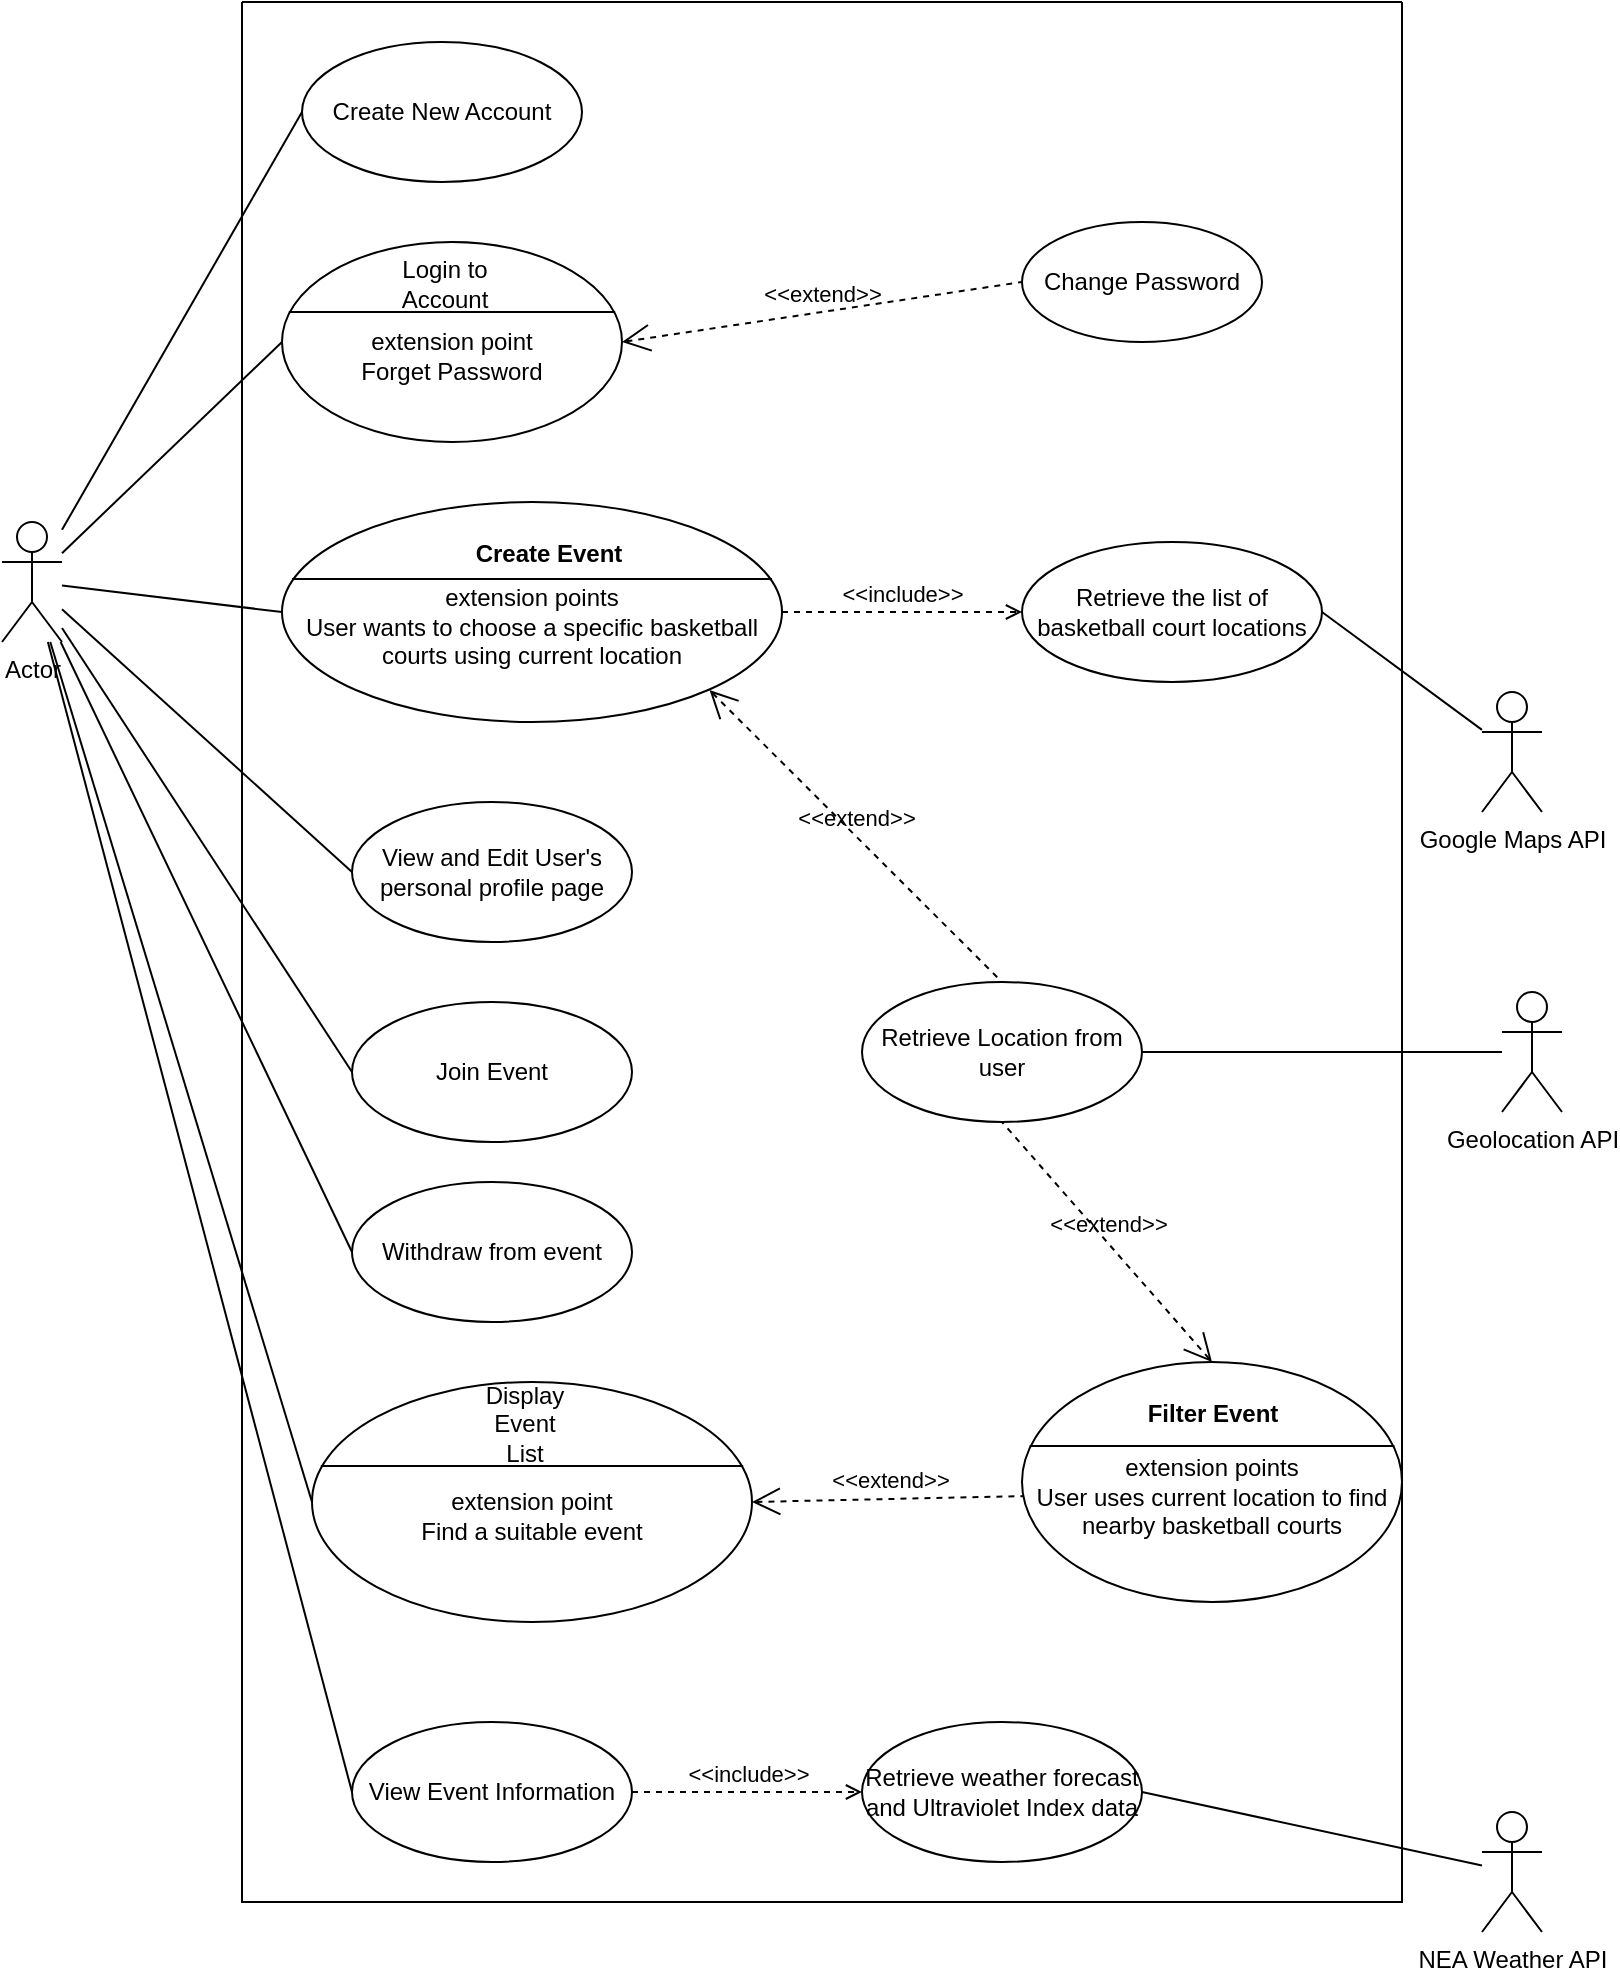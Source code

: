 <mxfile version="24.7.12">
  <diagram name="Page-1" id="Tv5fHizMDX_LoWI_HVtL">
    <mxGraphModel dx="1046" dy="1828" grid="1" gridSize="10" guides="1" tooltips="1" connect="1" arrows="1" fold="1" page="1" pageScale="1" pageWidth="850" pageHeight="1100" math="0" shadow="0">
      <root>
        <mxCell id="0" />
        <mxCell id="1" parent="0" />
        <mxCell id="2qr27qubsBFa9_mdYsr5-1" value="Actor" style="shape=umlActor;verticalLabelPosition=bottom;verticalAlign=top;html=1;outlineConnect=0;" vertex="1" parent="1">
          <mxGeometry x="40" y="200" width="30" height="60" as="geometry" />
        </mxCell>
        <mxCell id="2qr27qubsBFa9_mdYsr5-2" value="" style="swimlane;startSize=0;" vertex="1" parent="1">
          <mxGeometry x="160" y="-60" width="580" height="950" as="geometry" />
        </mxCell>
        <mxCell id="2qr27qubsBFa9_mdYsr5-11" value="Create New Account" style="ellipse;whiteSpace=wrap;html=1;" vertex="1" parent="2qr27qubsBFa9_mdYsr5-2">
          <mxGeometry x="30" y="20" width="140" height="70" as="geometry" />
        </mxCell>
        <mxCell id="2qr27qubsBFa9_mdYsr5-12" value="View and Edit User&#39;s personal profile page" style="ellipse;whiteSpace=wrap;html=1;" vertex="1" parent="2qr27qubsBFa9_mdYsr5-2">
          <mxGeometry x="55" y="400" width="140" height="70" as="geometry" />
        </mxCell>
        <mxCell id="2qr27qubsBFa9_mdYsr5-13" value="Withdraw from event" style="ellipse;whiteSpace=wrap;html=1;" vertex="1" parent="2qr27qubsBFa9_mdYsr5-2">
          <mxGeometry x="55" y="590" width="140" height="70" as="geometry" />
        </mxCell>
        <mxCell id="2qr27qubsBFa9_mdYsr5-20" value="&lt;br&gt;extension point&lt;br&gt;&lt;div&gt;Forget Password&lt;/div&gt;" style="html=1;shape=mxgraph.sysml.useCaseExtPt;whiteSpace=wrap;align=center;" vertex="1" parent="2qr27qubsBFa9_mdYsr5-2">
          <mxGeometry x="20" y="120" width="170" height="100" as="geometry" />
        </mxCell>
        <mxCell id="2qr27qubsBFa9_mdYsr5-21" value="&lt;span style=&quot;font-weight: 400; text-wrap: wrap;&quot;&gt;Login to Account&lt;/span&gt;" style="resizable=0;html=1;verticalAlign=middle;align=center;labelBackgroundColor=none;fontStyle=1;" connectable="0" vertex="1" parent="2qr27qubsBFa9_mdYsr5-20">
          <mxGeometry x="85" y="21.25" as="geometry">
            <mxPoint x="-4" y="-1" as="offset" />
          </mxGeometry>
        </mxCell>
        <mxCell id="2qr27qubsBFa9_mdYsr5-15" value="Join Event" style="ellipse;whiteSpace=wrap;html=1;" vertex="1" parent="2qr27qubsBFa9_mdYsr5-2">
          <mxGeometry x="55" y="500" width="140" height="70" as="geometry" />
        </mxCell>
        <mxCell id="2qr27qubsBFa9_mdYsr5-32" value="&lt;span style=&quot;font-weight: normal;&quot;&gt;Change Password&lt;/span&gt;" style="shape=ellipse;html=1;strokeWidth=1;fontStyle=1;whiteSpace=wrap;align=center;perimeter=ellipsePerimeter;" vertex="1" parent="2qr27qubsBFa9_mdYsr5-2">
          <mxGeometry x="390" y="110" width="120" height="60" as="geometry" />
        </mxCell>
        <mxCell id="2qr27qubsBFa9_mdYsr5-33" value="&amp;lt;&amp;lt;extend&amp;gt;&amp;gt;" style="edgeStyle=none;html=1;startArrow=open;endArrow=none;startSize=12;verticalAlign=bottom;dashed=1;labelBackgroundColor=none;rounded=0;exitX=1;exitY=0.5;exitDx=0;exitDy=0;exitPerimeter=0;entryX=0;entryY=0.5;entryDx=0;entryDy=0;" edge="1" parent="2qr27qubsBFa9_mdYsr5-2" source="2qr27qubsBFa9_mdYsr5-20" target="2qr27qubsBFa9_mdYsr5-32">
          <mxGeometry width="160" relative="1" as="geometry">
            <mxPoint x="-70" y="380" as="sourcePoint" />
            <mxPoint x="90" y="380" as="targetPoint" />
          </mxGeometry>
        </mxCell>
        <mxCell id="2qr27qubsBFa9_mdYsr5-34" value="&amp;lt;&amp;lt;extend&amp;gt;&amp;gt;" style="edgeStyle=none;html=1;startArrow=open;endArrow=none;startSize=12;verticalAlign=bottom;dashed=1;labelBackgroundColor=none;rounded=0;exitX=1;exitY=0.5;exitDx=0;exitDy=0;exitPerimeter=0;entryX=0.021;entryY=0.558;entryDx=0;entryDy=0;entryPerimeter=0;" edge="1" parent="2qr27qubsBFa9_mdYsr5-2" source="2qr27qubsBFa9_mdYsr5-35" target="2qr27qubsBFa9_mdYsr5-66">
          <mxGeometry width="160" relative="1" as="geometry">
            <mxPoint x="-70" y="780" as="sourcePoint" />
            <mxPoint x="90" y="780" as="targetPoint" />
          </mxGeometry>
        </mxCell>
        <mxCell id="2qr27qubsBFa9_mdYsr5-35" value="&lt;br&gt;extension point&lt;br&gt;&lt;div&gt;Find a suitable event&lt;/div&gt;" style="html=1;shape=mxgraph.sysml.useCaseExtPt;whiteSpace=wrap;align=center;" vertex="1" parent="2qr27qubsBFa9_mdYsr5-2">
          <mxGeometry x="35" y="690" width="220" height="120" as="geometry" />
        </mxCell>
        <mxCell id="2qr27qubsBFa9_mdYsr5-36" value="&lt;span style=&quot;font-weight: 400; text-wrap: wrap;&quot;&gt;Display Event List&lt;/span&gt;" style="resizable=0;html=1;verticalAlign=middle;align=center;labelBackgroundColor=none;fontStyle=1;" connectable="0" vertex="1" parent="2qr27qubsBFa9_mdYsr5-35">
          <mxGeometry x="104" y="24" as="geometry">
            <mxPoint x="2" y="-3" as="offset" />
          </mxGeometry>
        </mxCell>
        <mxCell id="2qr27qubsBFa9_mdYsr5-37" value="Retrieve Location from user" style="ellipse;whiteSpace=wrap;html=1;" vertex="1" parent="2qr27qubsBFa9_mdYsr5-2">
          <mxGeometry x="310" y="490" width="140" height="70" as="geometry" />
        </mxCell>
        <mxCell id="2qr27qubsBFa9_mdYsr5-41" value="Retrieve the list of basketball court locations" style="ellipse;whiteSpace=wrap;html=1;" vertex="1" parent="2qr27qubsBFa9_mdYsr5-2">
          <mxGeometry x="390" y="270" width="150" height="70" as="geometry" />
        </mxCell>
        <mxCell id="2qr27qubsBFa9_mdYsr5-42" value="Retrieve weather forecast and Ultraviolet Index data" style="ellipse;whiteSpace=wrap;html=1;" vertex="1" parent="2qr27qubsBFa9_mdYsr5-2">
          <mxGeometry x="310" y="860" width="140" height="70" as="geometry" />
        </mxCell>
        <mxCell id="2qr27qubsBFa9_mdYsr5-46" value="View Event Information" style="ellipse;whiteSpace=wrap;html=1;" vertex="1" parent="2qr27qubsBFa9_mdYsr5-2">
          <mxGeometry x="55" y="860" width="140" height="70" as="geometry" />
        </mxCell>
        <mxCell id="2qr27qubsBFa9_mdYsr5-49" value="&amp;lt;&amp;lt;include&amp;gt;&amp;gt;" style="edgeStyle=none;html=1;endArrow=open;verticalAlign=bottom;dashed=1;labelBackgroundColor=none;rounded=0;exitX=1;exitY=0.5;exitDx=0;exitDy=0;entryX=0;entryY=0.5;entryDx=0;entryDy=0;" edge="1" parent="2qr27qubsBFa9_mdYsr5-2" source="2qr27qubsBFa9_mdYsr5-46" target="2qr27qubsBFa9_mdYsr5-42">
          <mxGeometry width="160" relative="1" as="geometry">
            <mxPoint x="30" y="830" as="sourcePoint" />
            <mxPoint x="190" y="830" as="targetPoint" />
          </mxGeometry>
        </mxCell>
        <mxCell id="2qr27qubsBFa9_mdYsr5-64" value="&amp;lt;&amp;lt;include&amp;gt;&amp;gt;" style="edgeStyle=none;html=1;endArrow=open;verticalAlign=bottom;dashed=1;labelBackgroundColor=none;rounded=0;entryX=0;entryY=0.5;entryDx=0;entryDy=0;exitX=1;exitY=0.5;exitDx=0;exitDy=0;exitPerimeter=0;" edge="1" parent="2qr27qubsBFa9_mdYsr5-2" source="2qr27qubsBFa9_mdYsr5-70" target="2qr27qubsBFa9_mdYsr5-41">
          <mxGeometry width="160" relative="1" as="geometry">
            <mxPoint x="269.997" y="330" as="sourcePoint" />
            <mxPoint x="290.91" y="672.98" as="targetPoint" />
          </mxGeometry>
        </mxCell>
        <mxCell id="2qr27qubsBFa9_mdYsr5-66" value="&lt;br&gt;extension points&lt;br&gt;User uses current location to find nearby basketball courts" style="html=1;shape=mxgraph.sysml.useCaseExtPt;whiteSpace=wrap;align=center;" vertex="1" parent="2qr27qubsBFa9_mdYsr5-2">
          <mxGeometry x="390" y="680" width="190" height="120" as="geometry" />
        </mxCell>
        <mxCell id="2qr27qubsBFa9_mdYsr5-67" value="Filter Event" style="resizable=0;html=1;verticalAlign=middle;align=center;labelBackgroundColor=none;fontStyle=1;" connectable="0" vertex="1" parent="2qr27qubsBFa9_mdYsr5-66">
          <mxGeometry x="95" y="25.5" as="geometry" />
        </mxCell>
        <mxCell id="2qr27qubsBFa9_mdYsr5-68" value="&amp;lt;&amp;lt;extend&amp;gt;&amp;gt;" style="edgeStyle=none;html=1;startArrow=open;endArrow=none;startSize=12;verticalAlign=bottom;dashed=1;labelBackgroundColor=none;rounded=0;exitX=0.5;exitY=0;exitDx=0;exitDy=0;exitPerimeter=0;entryX=0.5;entryY=1;entryDx=0;entryDy=0;" edge="1" parent="2qr27qubsBFa9_mdYsr5-2" source="2qr27qubsBFa9_mdYsr5-66" target="2qr27qubsBFa9_mdYsr5-37">
          <mxGeometry width="160" relative="1" as="geometry">
            <mxPoint x="100" y="570" as="sourcePoint" />
            <mxPoint x="260" y="570" as="targetPoint" />
          </mxGeometry>
        </mxCell>
        <mxCell id="2qr27qubsBFa9_mdYsr5-70" value="&lt;br&gt;extension points&lt;div&gt;User wants to choose a specific basketball courts using current location&lt;/div&gt;" style="html=1;shape=mxgraph.sysml.useCaseExtPt;whiteSpace=wrap;align=center;" vertex="1" parent="2qr27qubsBFa9_mdYsr5-2">
          <mxGeometry x="20" y="250" width="250" height="110" as="geometry" />
        </mxCell>
        <mxCell id="2qr27qubsBFa9_mdYsr5-71" value="Create Event" style="resizable=0;html=1;verticalAlign=middle;align=center;labelBackgroundColor=none;fontStyle=1;" connectable="0" vertex="1" parent="2qr27qubsBFa9_mdYsr5-70">
          <mxGeometry x="125.0" y="23.375" as="geometry">
            <mxPoint x="8" y="2" as="offset" />
          </mxGeometry>
        </mxCell>
        <mxCell id="2qr27qubsBFa9_mdYsr5-72" value="&amp;lt;&amp;lt;extend&amp;gt;&amp;gt;" style="edgeStyle=none;html=1;startArrow=open;endArrow=none;startSize=12;verticalAlign=bottom;dashed=1;labelBackgroundColor=none;rounded=0;entryX=0.5;entryY=0;entryDx=0;entryDy=0;exitX=0.855;exitY=0.855;exitDx=0;exitDy=0;exitPerimeter=0;" edge="1" parent="2qr27qubsBFa9_mdYsr5-2" source="2qr27qubsBFa9_mdYsr5-70" target="2qr27qubsBFa9_mdYsr5-37">
          <mxGeometry width="160" relative="1" as="geometry">
            <mxPoint x="100" y="490" as="sourcePoint" />
            <mxPoint x="260" y="490" as="targetPoint" />
          </mxGeometry>
        </mxCell>
        <mxCell id="2qr27qubsBFa9_mdYsr5-23" value="" style="edgeStyle=none;html=1;endArrow=none;verticalAlign=bottom;rounded=0;entryX=0;entryY=0.5;entryDx=0;entryDy=0;" edge="1" parent="1" source="2qr27qubsBFa9_mdYsr5-1" target="2qr27qubsBFa9_mdYsr5-11">
          <mxGeometry width="160" relative="1" as="geometry">
            <mxPoint x="130" y="240" as="sourcePoint" />
            <mxPoint x="310" y="290" as="targetPoint" />
          </mxGeometry>
        </mxCell>
        <mxCell id="2qr27qubsBFa9_mdYsr5-24" value="" style="edgeStyle=none;html=1;endArrow=none;verticalAlign=bottom;rounded=0;entryX=0;entryY=0.5;entryDx=0;entryDy=0;entryPerimeter=0;" edge="1" parent="1" source="2qr27qubsBFa9_mdYsr5-1" target="2qr27qubsBFa9_mdYsr5-20">
          <mxGeometry width="160" relative="1" as="geometry">
            <mxPoint x="130" y="240" as="sourcePoint" />
            <mxPoint x="310" y="290" as="targetPoint" />
          </mxGeometry>
        </mxCell>
        <mxCell id="2qr27qubsBFa9_mdYsr5-25" value="" style="edgeStyle=none;html=1;endArrow=none;verticalAlign=bottom;rounded=0;entryX=0;entryY=0.5;entryDx=0;entryDy=0;entryPerimeter=0;" edge="1" parent="1" source="2qr27qubsBFa9_mdYsr5-1" target="2qr27qubsBFa9_mdYsr5-70">
          <mxGeometry width="160" relative="1" as="geometry">
            <mxPoint x="130" y="240" as="sourcePoint" />
            <mxPoint x="202.94" y="222" as="targetPoint" />
          </mxGeometry>
        </mxCell>
        <mxCell id="2qr27qubsBFa9_mdYsr5-26" value="" style="edgeStyle=none;html=1;endArrow=none;verticalAlign=bottom;rounded=0;entryX=0;entryY=0.5;entryDx=0;entryDy=0;" edge="1" parent="1" source="2qr27qubsBFa9_mdYsr5-1" target="2qr27qubsBFa9_mdYsr5-12">
          <mxGeometry width="160" relative="1" as="geometry">
            <mxPoint x="130" y="240" as="sourcePoint" />
            <mxPoint x="310" y="290" as="targetPoint" />
          </mxGeometry>
        </mxCell>
        <mxCell id="2qr27qubsBFa9_mdYsr5-29" value="" style="edgeStyle=none;html=1;endArrow=none;verticalAlign=bottom;rounded=0;entryX=0;entryY=0.5;entryDx=0;entryDy=0;" edge="1" parent="1" source="2qr27qubsBFa9_mdYsr5-1" target="2qr27qubsBFa9_mdYsr5-15">
          <mxGeometry width="160" relative="1" as="geometry">
            <mxPoint x="130" y="240" as="sourcePoint" />
            <mxPoint x="310" y="490" as="targetPoint" />
          </mxGeometry>
        </mxCell>
        <mxCell id="2qr27qubsBFa9_mdYsr5-30" value="" style="edgeStyle=none;html=1;endArrow=none;verticalAlign=bottom;rounded=0;entryX=0;entryY=0.5;entryDx=0;entryDy=0;" edge="1" parent="1" source="2qr27qubsBFa9_mdYsr5-1" target="2qr27qubsBFa9_mdYsr5-13">
          <mxGeometry width="160" relative="1" as="geometry">
            <mxPoint x="130" y="240" as="sourcePoint" />
            <mxPoint x="310" y="590" as="targetPoint" />
          </mxGeometry>
        </mxCell>
        <mxCell id="2qr27qubsBFa9_mdYsr5-31" value="" style="edgeStyle=none;html=1;endArrow=none;verticalAlign=bottom;rounded=0;entryX=0;entryY=0.5;entryDx=0;entryDy=0;entryPerimeter=0;" edge="1" parent="1" source="2qr27qubsBFa9_mdYsr5-1" target="2qr27qubsBFa9_mdYsr5-35">
          <mxGeometry width="160" relative="1" as="geometry">
            <mxPoint x="130" y="240" as="sourcePoint" />
            <mxPoint x="310" y="390" as="targetPoint" />
          </mxGeometry>
        </mxCell>
        <mxCell id="2qr27qubsBFa9_mdYsr5-38" value="Geolocation API" style="shape=umlActor;verticalLabelPosition=bottom;verticalAlign=top;html=1;" vertex="1" parent="1">
          <mxGeometry x="790" y="435" width="30" height="60" as="geometry" />
        </mxCell>
        <mxCell id="2qr27qubsBFa9_mdYsr5-39" value="" style="edgeStyle=none;html=1;endArrow=none;verticalAlign=bottom;rounded=0;exitX=1;exitY=0.5;exitDx=0;exitDy=0;" edge="1" parent="1" source="2qr27qubsBFa9_mdYsr5-37" target="2qr27qubsBFa9_mdYsr5-38">
          <mxGeometry width="160" relative="1" as="geometry">
            <mxPoint x="330" y="330" as="sourcePoint" />
            <mxPoint x="490" y="330" as="targetPoint" />
          </mxGeometry>
        </mxCell>
        <mxCell id="2qr27qubsBFa9_mdYsr5-40" value="Google Maps API" style="shape=umlActor;html=1;verticalLabelPosition=bottom;verticalAlign=top;align=center;" vertex="1" parent="1">
          <mxGeometry x="780" y="285" width="30" height="60" as="geometry" />
        </mxCell>
        <mxCell id="2qr27qubsBFa9_mdYsr5-43" value="NEA Weather API" style="shape=umlActor;html=1;verticalLabelPosition=bottom;verticalAlign=top;align=center;" vertex="1" parent="1">
          <mxGeometry x="780" y="845" width="30" height="60" as="geometry" />
        </mxCell>
        <mxCell id="2qr27qubsBFa9_mdYsr5-44" value="" style="edgeStyle=none;html=1;endArrow=none;verticalAlign=bottom;rounded=0;entryX=1;entryY=0.5;entryDx=0;entryDy=0;" edge="1" parent="1" source="2qr27qubsBFa9_mdYsr5-40" target="2qr27qubsBFa9_mdYsr5-41">
          <mxGeometry width="160" relative="1" as="geometry">
            <mxPoint x="330" y="370" as="sourcePoint" />
            <mxPoint x="490" y="370" as="targetPoint" />
          </mxGeometry>
        </mxCell>
        <mxCell id="2qr27qubsBFa9_mdYsr5-45" value="" style="edgeStyle=none;html=1;endArrow=none;verticalAlign=bottom;rounded=0;entryX=1;entryY=0.5;entryDx=0;entryDy=0;" edge="1" parent="1" source="2qr27qubsBFa9_mdYsr5-43" target="2qr27qubsBFa9_mdYsr5-42">
          <mxGeometry width="160" relative="1" as="geometry">
            <mxPoint x="330" y="370" as="sourcePoint" />
            <mxPoint x="490" y="370" as="targetPoint" />
          </mxGeometry>
        </mxCell>
        <mxCell id="2qr27qubsBFa9_mdYsr5-47" value="" style="edgeStyle=none;html=1;endArrow=none;verticalAlign=bottom;rounded=0;entryX=0;entryY=0.5;entryDx=0;entryDy=0;" edge="1" parent="1" source="2qr27qubsBFa9_mdYsr5-1" target="2qr27qubsBFa9_mdYsr5-46">
          <mxGeometry width="160" relative="1" as="geometry">
            <mxPoint x="130" y="240" as="sourcePoint" />
            <mxPoint x="490" y="560" as="targetPoint" />
          </mxGeometry>
        </mxCell>
      </root>
    </mxGraphModel>
  </diagram>
</mxfile>
